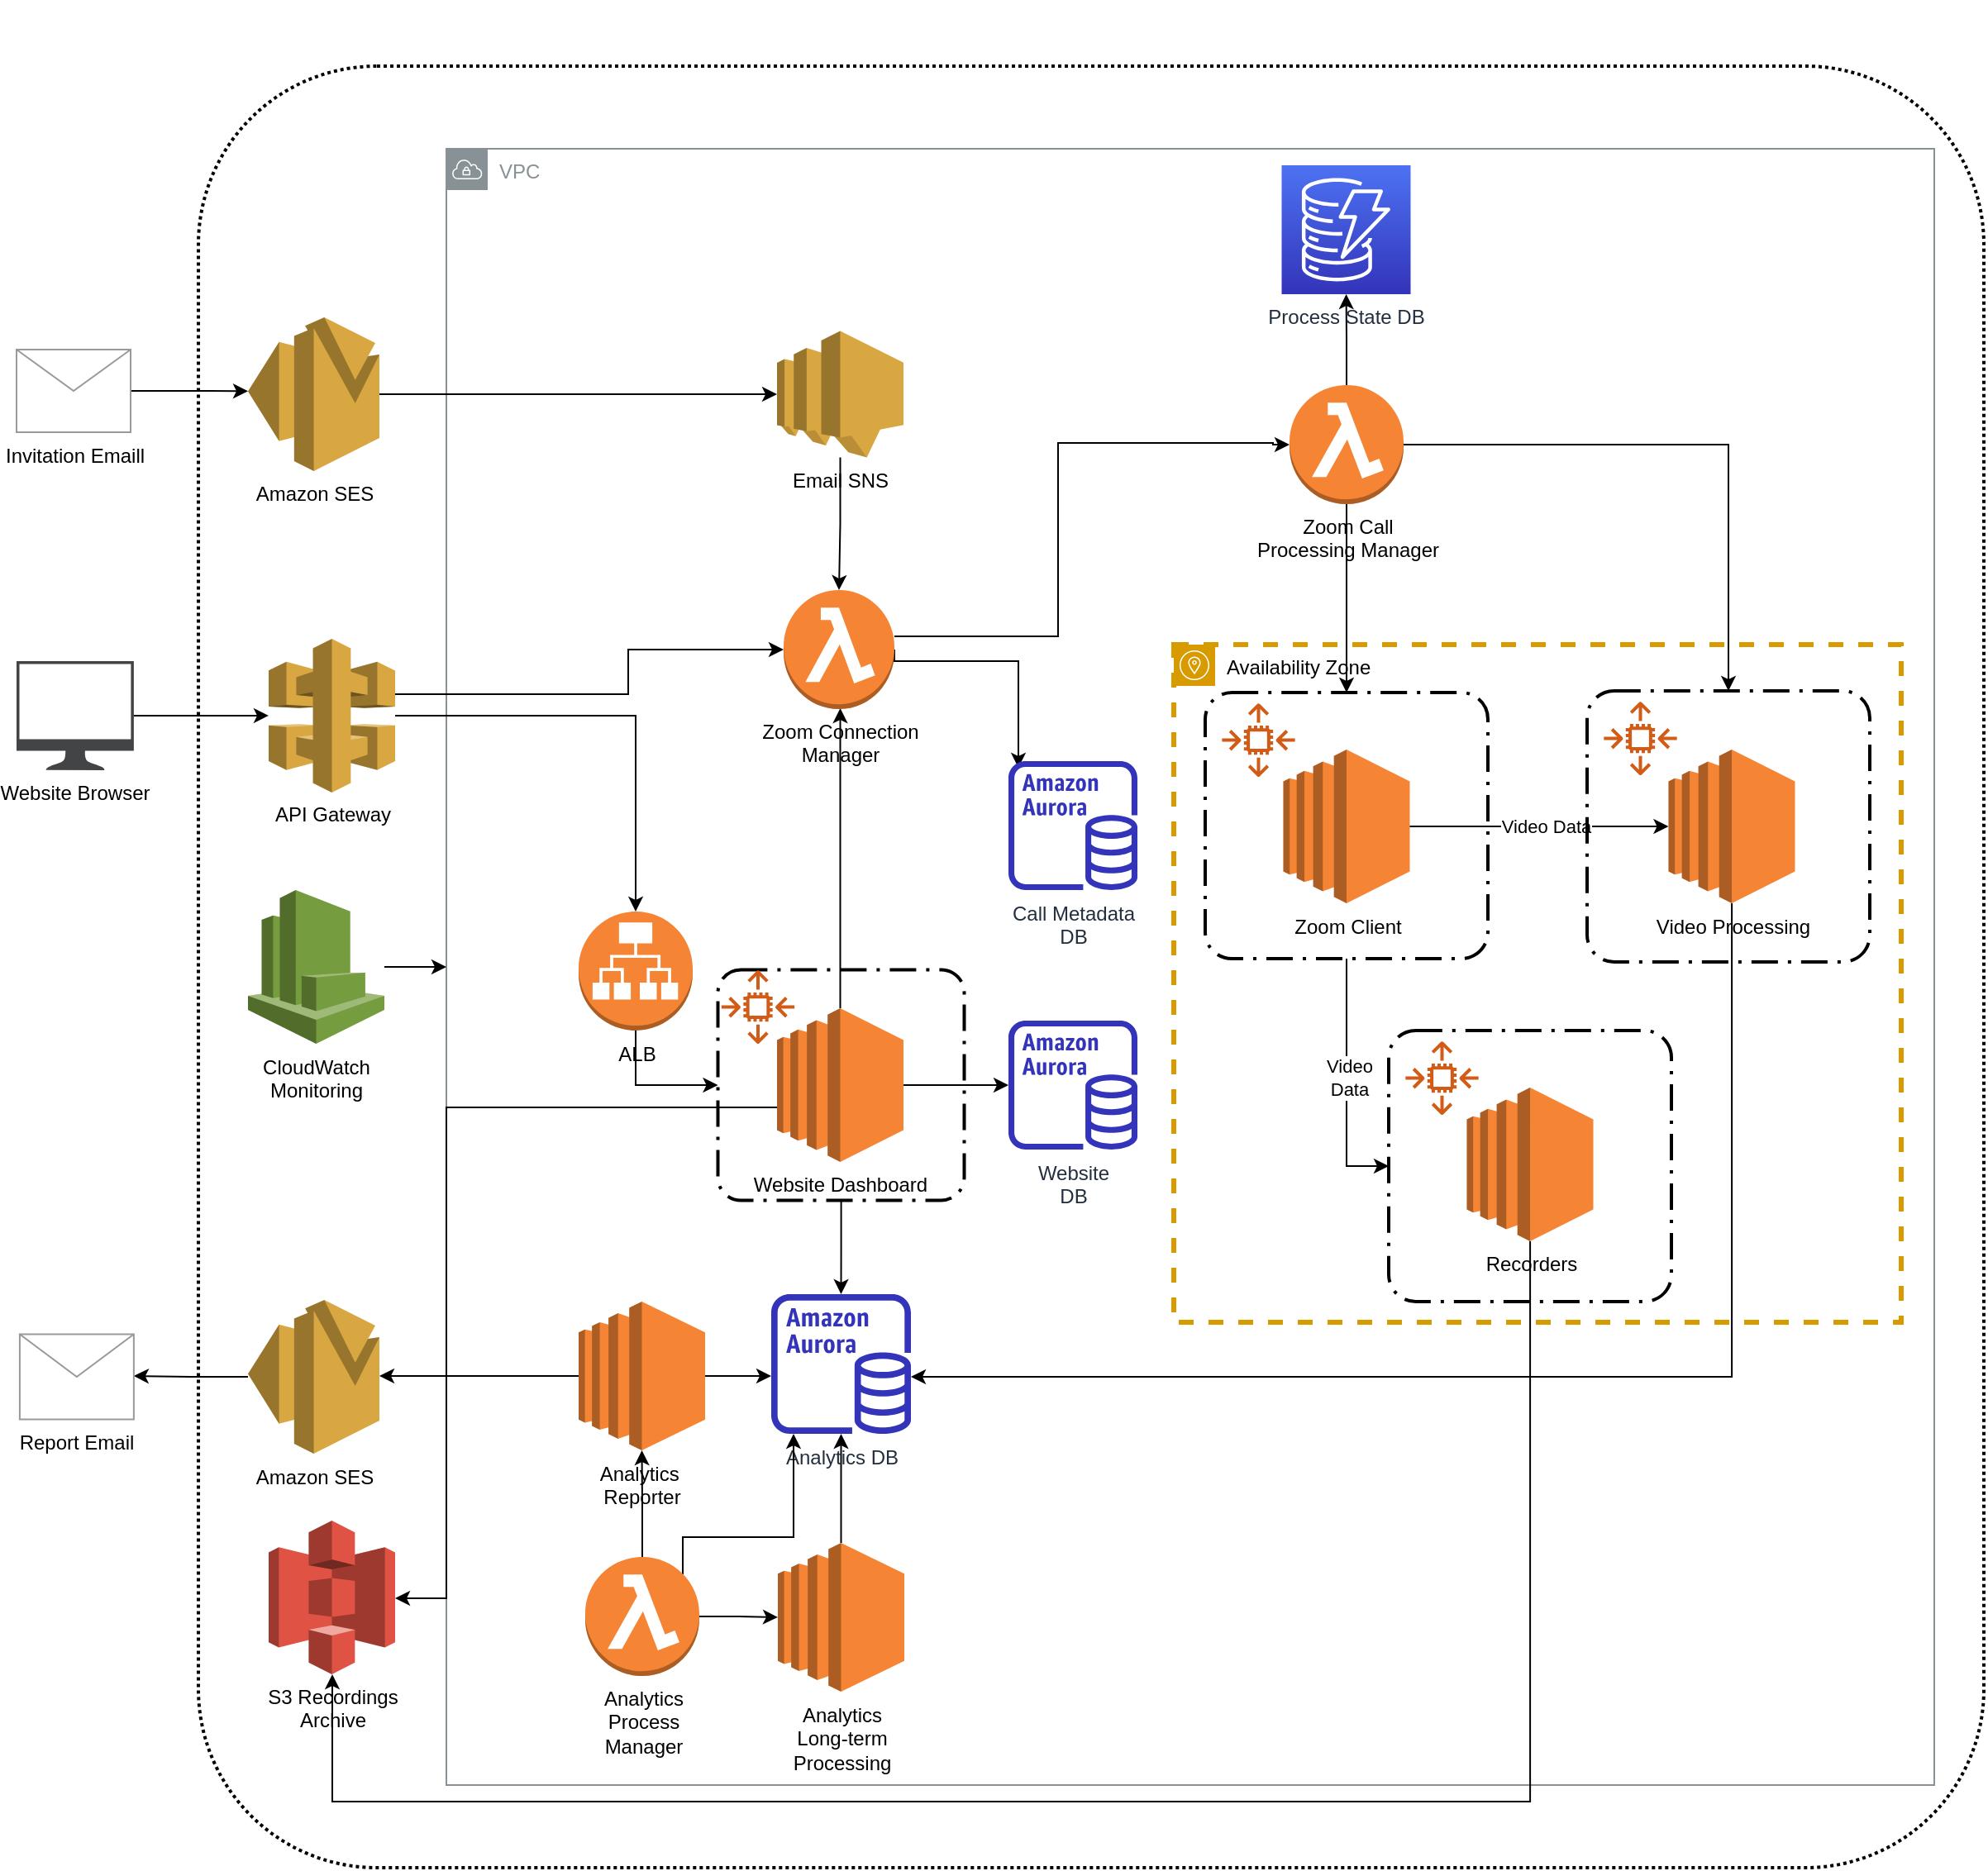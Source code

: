 <mxfile version="13.6.9" type="github">
  <diagram id="Ht1M8jgEwFfnCIfOTk4-" name="Page-1">
    <mxGraphModel dx="2037" dy="1227" grid="1" gridSize="10" guides="1" tooltips="1" connect="1" arrows="1" fold="1" page="1" pageScale="1" pageWidth="4681" pageHeight="3300" background="#ffffff" math="0" shadow="0">
      <root>
        <mxCell id="0" />
        <mxCell id="1" parent="0" />
        <mxCell id="w7bz_MY8-zX8v5eaynu9-182" value="" style="rounded=1;arcSize=10;dashed=1;fillColor=none;gradientColor=none;dashPattern=1 1;strokeWidth=2;" vertex="1" parent="1">
          <mxGeometry x="440" y="130" width="1080" height="1090" as="geometry" />
        </mxCell>
        <mxCell id="w7bz_MY8-zX8v5eaynu9-181" value="VPC" style="outlineConnect=0;gradientColor=none;html=1;whiteSpace=wrap;fontSize=12;fontStyle=0;shape=mxgraph.aws4.group;grIcon=mxgraph.aws4.group_vpc;strokeColor=#879196;fillColor=none;verticalAlign=top;align=left;spacingLeft=30;fontColor=#879196;dashed=0;" vertex="1" parent="1">
          <mxGeometry x="590" y="180" width="900" height="990" as="geometry" />
        </mxCell>
        <mxCell id="w7bz_MY8-zX8v5eaynu9-162" value="Availability Zone" style="outlineConnect=0;html=1;whiteSpace=wrap;fontSize=12;fontStyle=0;shape=mxgraph.aws4.group;grIcon=mxgraph.aws4.group_availability_zone;strokeColor=#d79b00;verticalAlign=top;align=left;spacingLeft=30;dashed=1;fillColor=none;strokeWidth=3;" vertex="1" parent="1">
          <mxGeometry x="1030" y="480" width="440" height="410" as="geometry" />
        </mxCell>
        <mxCell id="w7bz_MY8-zX8v5eaynu9-39" value="Zoom Client" style="outlineConnect=0;dashed=0;verticalLabelPosition=bottom;verticalAlign=top;align=center;html=1;shape=mxgraph.aws3.ec2;fillColor=#F58534;gradientColor=none;" vertex="1" parent="1">
          <mxGeometry x="1096.25" y="543.5" width="76.5" height="93" as="geometry" />
        </mxCell>
        <mxCell id="w7bz_MY8-zX8v5eaynu9-159" style="edgeStyle=orthogonalEdgeStyle;rounded=0;orthogonalLoop=1;jettySize=auto;html=1;exitX=0.5;exitY=1;exitDx=0;exitDy=0;entryX=0;entryY=0.5;entryDx=0;entryDy=0;" edge="1" parent="1" source="w7bz_MY8-zX8v5eaynu9-134" target="w7bz_MY8-zX8v5eaynu9-153">
          <mxGeometry relative="1" as="geometry" />
        </mxCell>
        <mxCell id="w7bz_MY8-zX8v5eaynu9-160" value="Video&lt;br&gt;Data" style="edgeLabel;html=1;align=center;verticalAlign=middle;resizable=0;points=[];" vertex="1" connectable="0" parent="w7bz_MY8-zX8v5eaynu9-159">
          <mxGeometry x="-0.046" y="1" relative="1" as="geometry">
            <mxPoint as="offset" />
          </mxGeometry>
        </mxCell>
        <mxCell id="w7bz_MY8-zX8v5eaynu9-134" value="" style="rounded=1;arcSize=10;dashed=1;fillColor=none;gradientColor=none;dashPattern=8 3 1 3;strokeWidth=2;" vertex="1" parent="1">
          <mxGeometry x="1049" y="509" width="171" height="161" as="geometry" />
        </mxCell>
        <mxCell id="w7bz_MY8-zX8v5eaynu9-149" style="edgeStyle=orthogonalEdgeStyle;rounded=0;orthogonalLoop=1;jettySize=auto;html=1;entryX=0;entryY=0.5;entryDx=0;entryDy=0;entryPerimeter=0;" edge="1" parent="1" source="w7bz_MY8-zX8v5eaynu9-39" target="w7bz_MY8-zX8v5eaynu9-144">
          <mxGeometry relative="1" as="geometry" />
        </mxCell>
        <mxCell id="w7bz_MY8-zX8v5eaynu9-150" value="Video Data" style="edgeLabel;html=1;align=center;verticalAlign=middle;resizable=0;points=[];" vertex="1" connectable="0" parent="w7bz_MY8-zX8v5eaynu9-149">
          <mxGeometry x="0.046" relative="1" as="geometry">
            <mxPoint as="offset" />
          </mxGeometry>
        </mxCell>
        <mxCell id="w7bz_MY8-zX8v5eaynu9-119" style="edgeStyle=orthogonalEdgeStyle;rounded=0;orthogonalLoop=1;jettySize=auto;html=1;entryX=0.5;entryY=0;entryDx=0;entryDy=0;entryPerimeter=0;exitX=1;exitY=0.5;exitDx=0;exitDy=0;exitPerimeter=0;" edge="1" parent="1" source="w7bz_MY8-zX8v5eaynu9-132">
          <mxGeometry relative="1" as="geometry">
            <mxPoint x="866.5" y="490.04" as="sourcePoint" />
            <mxPoint x="936" y="554.5" as="targetPoint" />
            <Array as="points">
              <mxPoint x="861" y="490" />
              <mxPoint x="936" y="490" />
            </Array>
          </mxGeometry>
        </mxCell>
        <mxCell id="w7bz_MY8-zX8v5eaynu9-54" value="S3 Recordings &lt;br&gt;Archive" style="outlineConnect=0;dashed=0;verticalLabelPosition=bottom;verticalAlign=top;align=center;html=1;shape=mxgraph.aws3.s3;fillColor=#E05243;gradientColor=none;" vertex="1" parent="1">
          <mxGeometry x="482.5" y="1010" width="76.5" height="93" as="geometry" />
        </mxCell>
        <mxCell id="w7bz_MY8-zX8v5eaynu9-190" style="edgeStyle=orthogonalEdgeStyle;rounded=0;orthogonalLoop=1;jettySize=auto;html=1;" edge="1" parent="1" source="w7bz_MY8-zX8v5eaynu9-57" target="w7bz_MY8-zX8v5eaynu9-181">
          <mxGeometry relative="1" as="geometry" />
        </mxCell>
        <mxCell id="w7bz_MY8-zX8v5eaynu9-57" value="CloudWatch&lt;br&gt;Monitoring" style="outlineConnect=0;dashed=0;verticalLabelPosition=bottom;verticalAlign=top;align=center;html=1;shape=mxgraph.aws3.cloudwatch;fillColor=#759C3E;gradientColor=none;" vertex="1" parent="1">
          <mxGeometry x="470" y="628.5" width="82.5" height="93" as="geometry" />
        </mxCell>
        <mxCell id="w7bz_MY8-zX8v5eaynu9-171" style="edgeStyle=orthogonalEdgeStyle;rounded=0;orthogonalLoop=1;jettySize=auto;html=1;" edge="1" parent="1" source="w7bz_MY8-zX8v5eaynu9-61" target="w7bz_MY8-zX8v5eaynu9-166">
          <mxGeometry relative="1" as="geometry" />
        </mxCell>
        <mxCell id="w7bz_MY8-zX8v5eaynu9-61" value="Analytics&lt;br&gt;Long-term &lt;br&gt;Processing" style="outlineConnect=0;dashed=0;verticalLabelPosition=bottom;verticalAlign=top;align=center;html=1;shape=mxgraph.aws3.ec2;fillColor=#F58534;gradientColor=none;" vertex="1" parent="1">
          <mxGeometry x="790.5" y="1023.5" width="76.5" height="90" as="geometry" />
        </mxCell>
        <mxCell id="w7bz_MY8-zX8v5eaynu9-170" style="edgeStyle=orthogonalEdgeStyle;rounded=0;orthogonalLoop=1;jettySize=auto;html=1;" edge="1" parent="1" source="w7bz_MY8-zX8v5eaynu9-62" target="w7bz_MY8-zX8v5eaynu9-166">
          <mxGeometry relative="1" as="geometry">
            <Array as="points">
              <mxPoint x="780" y="923" />
              <mxPoint x="780" y="923" />
            </Array>
          </mxGeometry>
        </mxCell>
        <mxCell id="w7bz_MY8-zX8v5eaynu9-191" style="edgeStyle=orthogonalEdgeStyle;rounded=0;orthogonalLoop=1;jettySize=auto;html=1;" edge="1" parent="1" source="w7bz_MY8-zX8v5eaynu9-62" target="w7bz_MY8-zX8v5eaynu9-177">
          <mxGeometry relative="1" as="geometry">
            <Array as="points">
              <mxPoint x="580" y="923" />
              <mxPoint x="580" y="923" />
            </Array>
          </mxGeometry>
        </mxCell>
        <mxCell id="w7bz_MY8-zX8v5eaynu9-62" value="Analytics&amp;nbsp;&lt;br&gt;Reporter" style="outlineConnect=0;dashed=0;verticalLabelPosition=bottom;verticalAlign=top;align=center;html=1;shape=mxgraph.aws3.ec2;fillColor=#F58534;gradientColor=none;" vertex="1" parent="1">
          <mxGeometry x="670" y="877.5" width="76.5" height="90" as="geometry" />
        </mxCell>
        <mxCell id="w7bz_MY8-zX8v5eaynu9-107" style="edgeStyle=orthogonalEdgeStyle;rounded=0;orthogonalLoop=1;jettySize=auto;html=1;" edge="1" parent="1" source="w7bz_MY8-zX8v5eaynu9-73">
          <mxGeometry relative="1" as="geometry">
            <mxPoint x="828.25" y="518.5" as="targetPoint" />
          </mxGeometry>
        </mxCell>
        <mxCell id="w7bz_MY8-zX8v5eaynu9-185" style="edgeStyle=orthogonalEdgeStyle;rounded=0;orthogonalLoop=1;jettySize=auto;html=1;" edge="1" parent="1" source="w7bz_MY8-zX8v5eaynu9-73" target="w7bz_MY8-zX8v5eaynu9-184">
          <mxGeometry relative="1" as="geometry" />
        </mxCell>
        <mxCell id="w7bz_MY8-zX8v5eaynu9-73" value="Website Dashboard" style="outlineConnect=0;dashed=0;verticalLabelPosition=bottom;verticalAlign=top;align=center;html=1;shape=mxgraph.aws3.ec2;fillColor=#F58534;gradientColor=none;" vertex="1" parent="1">
          <mxGeometry x="790" y="700" width="76.5" height="93" as="geometry" />
        </mxCell>
        <mxCell id="w7bz_MY8-zX8v5eaynu9-172" style="edgeStyle=orthogonalEdgeStyle;rounded=0;orthogonalLoop=1;jettySize=auto;html=1;" edge="1" parent="1" source="w7bz_MY8-zX8v5eaynu9-73" target="w7bz_MY8-zX8v5eaynu9-54">
          <mxGeometry relative="1" as="geometry">
            <mxPoint x="666.25" y="886" as="sourcePoint" />
            <Array as="points">
              <mxPoint x="590" y="760" />
              <mxPoint x="590" y="1057" />
            </Array>
          </mxGeometry>
        </mxCell>
        <mxCell id="w7bz_MY8-zX8v5eaynu9-115" style="edgeStyle=orthogonalEdgeStyle;rounded=0;orthogonalLoop=1;jettySize=auto;html=1;entryX=0;entryY=0.48;entryDx=0;entryDy=0;entryPerimeter=0;" edge="1" parent="1" source="w7bz_MY8-zX8v5eaynu9-96" target="w7bz_MY8-zX8v5eaynu9-112">
          <mxGeometry relative="1" as="geometry" />
        </mxCell>
        <mxCell id="w7bz_MY8-zX8v5eaynu9-96" value="Invitation Emaill" style="verticalLabelPosition=bottom;shadow=0;dashed=0;align=center;html=1;verticalAlign=top;strokeWidth=1;shape=mxgraph.mockup.misc.mail2;strokeColor=#999999;" vertex="1" parent="1">
          <mxGeometry x="330" y="301.5" width="69" height="50" as="geometry" />
        </mxCell>
        <mxCell id="w7bz_MY8-zX8v5eaynu9-98" value="Website Browser" style="pointerEvents=1;shadow=0;dashed=0;html=1;strokeColor=none;fillColor=#434445;aspect=fixed;labelPosition=center;verticalLabelPosition=bottom;verticalAlign=top;align=center;outlineConnect=0;shape=mxgraph.vvd.monitor;" vertex="1" parent="1">
          <mxGeometry x="330" y="489.99" width="70.94" height="65.98" as="geometry" />
        </mxCell>
        <mxCell id="w7bz_MY8-zX8v5eaynu9-102" style="edgeStyle=orthogonalEdgeStyle;rounded=0;orthogonalLoop=1;jettySize=auto;html=1;entryX=0;entryY=0.5;entryDx=0;entryDy=0;" edge="1" parent="1" source="w7bz_MY8-zX8v5eaynu9-104" target="w7bz_MY8-zX8v5eaynu9-187">
          <mxGeometry relative="1" as="geometry">
            <Array as="points">
              <mxPoint x="704" y="747" />
            </Array>
          </mxGeometry>
        </mxCell>
        <mxCell id="w7bz_MY8-zX8v5eaynu9-133" style="edgeStyle=orthogonalEdgeStyle;rounded=0;orthogonalLoop=1;jettySize=auto;html=1;" edge="1" parent="1" source="w7bz_MY8-zX8v5eaynu9-100" target="w7bz_MY8-zX8v5eaynu9-132">
          <mxGeometry relative="1" as="geometry">
            <Array as="points">
              <mxPoint x="700" y="510" />
              <mxPoint x="700" y="483" />
            </Array>
          </mxGeometry>
        </mxCell>
        <mxCell id="w7bz_MY8-zX8v5eaynu9-100" value="API Gateway" style="outlineConnect=0;dashed=0;verticalLabelPosition=bottom;verticalAlign=top;align=center;html=1;shape=mxgraph.aws3.api_gateway;fillColor=#D9A741;gradientColor=none;" vertex="1" parent="1">
          <mxGeometry x="482.5" y="476.48" width="76.5" height="93" as="geometry" />
        </mxCell>
        <mxCell id="w7bz_MY8-zX8v5eaynu9-101" style="edgeStyle=orthogonalEdgeStyle;rounded=0;orthogonalLoop=1;jettySize=auto;html=1;entryX=0;entryY=0.5;entryDx=0;entryDy=0;entryPerimeter=0;" edge="1" parent="1" source="w7bz_MY8-zX8v5eaynu9-98" target="w7bz_MY8-zX8v5eaynu9-100">
          <mxGeometry relative="1" as="geometry">
            <mxPoint x="560.94" y="536.5" as="sourcePoint" />
            <mxPoint x="790" y="472" as="targetPoint" />
          </mxGeometry>
        </mxCell>
        <mxCell id="w7bz_MY8-zX8v5eaynu9-104" value="ALB&lt;br&gt;" style="outlineConnect=0;dashed=0;verticalLabelPosition=bottom;verticalAlign=top;align=center;html=1;shape=mxgraph.aws3.application_load_balancer;fillColor=#F58534;gradientColor=none;" vertex="1" parent="1">
          <mxGeometry x="670" y="641.5" width="69" height="72" as="geometry" />
        </mxCell>
        <mxCell id="w7bz_MY8-zX8v5eaynu9-105" style="edgeStyle=orthogonalEdgeStyle;rounded=0;orthogonalLoop=1;jettySize=auto;html=1;" edge="1" parent="1" source="w7bz_MY8-zX8v5eaynu9-100" target="w7bz_MY8-zX8v5eaynu9-104">
          <mxGeometry relative="1" as="geometry">
            <mxPoint x="678.3" y="569.48" as="sourcePoint" />
            <mxPoint x="780" y="760" as="targetPoint" />
            <Array as="points" />
          </mxGeometry>
        </mxCell>
        <mxCell id="w7bz_MY8-zX8v5eaynu9-114" style="edgeStyle=orthogonalEdgeStyle;rounded=0;orthogonalLoop=1;jettySize=auto;html=1;" edge="1" parent="1" source="w7bz_MY8-zX8v5eaynu9-112" target="w7bz_MY8-zX8v5eaynu9-113">
          <mxGeometry relative="1" as="geometry" />
        </mxCell>
        <mxCell id="w7bz_MY8-zX8v5eaynu9-112" value="Amazon SES" style="outlineConnect=0;dashed=0;verticalLabelPosition=bottom;verticalAlign=top;align=center;html=1;shape=mxgraph.aws3.ses;fillColor=#D9A741;gradientColor=none;" vertex="1" parent="1">
          <mxGeometry x="470" y="282" width="79.5" height="93" as="geometry" />
        </mxCell>
        <mxCell id="w7bz_MY8-zX8v5eaynu9-186" style="edgeStyle=orthogonalEdgeStyle;rounded=0;orthogonalLoop=1;jettySize=auto;html=1;" edge="1" parent="1" source="w7bz_MY8-zX8v5eaynu9-113" target="w7bz_MY8-zX8v5eaynu9-132">
          <mxGeometry relative="1" as="geometry" />
        </mxCell>
        <mxCell id="w7bz_MY8-zX8v5eaynu9-113" value="Email SNS" style="outlineConnect=0;dashed=0;verticalLabelPosition=bottom;verticalAlign=top;align=center;html=1;shape=mxgraph.aws3.sns;fillColor=#D9A741;gradientColor=none;" vertex="1" parent="1">
          <mxGeometry x="790" y="290.25" width="76.5" height="76.5" as="geometry" />
        </mxCell>
        <mxCell id="w7bz_MY8-zX8v5eaynu9-121" value="Call Metadata &lt;br&gt;DB" style="outlineConnect=0;fontColor=#232F3E;gradientColor=none;fillColor=#3334B9;strokeColor=none;dashed=0;verticalLabelPosition=bottom;verticalAlign=top;align=center;html=1;fontSize=12;fontStyle=0;aspect=fixed;pointerEvents=1;shape=mxgraph.aws4.aurora_instance;" vertex="1" parent="1">
          <mxGeometry x="930" y="550.5" width="78" height="78" as="geometry" />
        </mxCell>
        <mxCell id="w7bz_MY8-zX8v5eaynu9-131" style="edgeStyle=orthogonalEdgeStyle;rounded=0;orthogonalLoop=1;jettySize=auto;html=1;entryX=0;entryY=0.5;entryDx=0;entryDy=0;entryPerimeter=0;" edge="1" parent="1" target="w7bz_MY8-zX8v5eaynu9-130">
          <mxGeometry relative="1" as="geometry">
            <mxPoint x="861" y="475" as="sourcePoint" />
            <mxPoint x="1000" y="358" as="targetPoint" />
            <Array as="points">
              <mxPoint x="960" y="475" />
              <mxPoint x="960" y="358" />
              <mxPoint x="1090" y="358" />
            </Array>
          </mxGeometry>
        </mxCell>
        <mxCell id="w7bz_MY8-zX8v5eaynu9-141" style="edgeStyle=orthogonalEdgeStyle;rounded=0;orthogonalLoop=1;jettySize=auto;html=1;entryX=0.5;entryY=0;entryDx=0;entryDy=0;" edge="1" parent="1" source="w7bz_MY8-zX8v5eaynu9-130" target="w7bz_MY8-zX8v5eaynu9-134">
          <mxGeometry relative="1" as="geometry" />
        </mxCell>
        <mxCell id="w7bz_MY8-zX8v5eaynu9-151" style="edgeStyle=orthogonalEdgeStyle;rounded=0;orthogonalLoop=1;jettySize=auto;html=1;" edge="1" parent="1" source="w7bz_MY8-zX8v5eaynu9-130" target="w7bz_MY8-zX8v5eaynu9-137">
          <mxGeometry relative="1" as="geometry" />
        </mxCell>
        <mxCell id="w7bz_MY8-zX8v5eaynu9-152" style="edgeStyle=orthogonalEdgeStyle;rounded=0;orthogonalLoop=1;jettySize=auto;html=1;entryX=0.5;entryY=0;entryDx=0;entryDy=0;" edge="1" parent="1" source="w7bz_MY8-zX8v5eaynu9-130" target="w7bz_MY8-zX8v5eaynu9-143">
          <mxGeometry relative="1" as="geometry" />
        </mxCell>
        <mxCell id="w7bz_MY8-zX8v5eaynu9-130" value="Zoom Call &lt;br&gt;Processing Manager" style="outlineConnect=0;dashed=0;verticalLabelPosition=bottom;verticalAlign=top;align=center;html=1;shape=mxgraph.aws3.lambda_function;fillColor=#F58534;gradientColor=none;" vertex="1" parent="1">
          <mxGeometry x="1100" y="323" width="69" height="72" as="geometry" />
        </mxCell>
        <mxCell id="w7bz_MY8-zX8v5eaynu9-132" value="Zoom Connection &lt;br&gt;Manager" style="outlineConnect=0;dashed=0;verticalLabelPosition=bottom;verticalAlign=top;align=center;html=1;shape=mxgraph.aws3.lambda_function;fillColor=#F58534;gradientColor=none;" vertex="1" parent="1">
          <mxGeometry x="794" y="447" width="67" height="72" as="geometry" />
        </mxCell>
        <mxCell id="w7bz_MY8-zX8v5eaynu9-137" value="Process State DB" style="outlineConnect=0;fontColor=#232F3E;gradientColor=#4D72F3;gradientDirection=north;fillColor=#3334B9;strokeColor=#ffffff;dashed=0;verticalLabelPosition=bottom;verticalAlign=top;align=center;html=1;fontSize=12;fontStyle=0;aspect=fixed;shape=mxgraph.aws4.resourceIcon;resIcon=mxgraph.aws4.dynamodb;" vertex="1" parent="1">
          <mxGeometry x="1095.25" y="190" width="78" height="78" as="geometry" />
        </mxCell>
        <mxCell id="w7bz_MY8-zX8v5eaynu9-140" value="" style="outlineConnect=0;fontColor=#232F3E;gradientColor=none;fillColor=#D05C17;strokeColor=none;dashed=0;verticalLabelPosition=bottom;verticalAlign=top;align=center;html=1;fontSize=12;fontStyle=0;aspect=fixed;pointerEvents=1;shape=mxgraph.aws4.auto_scaling2;" vertex="1" parent="1">
          <mxGeometry x="1059" y="515.5" width="44.5" height="44.5" as="geometry" />
        </mxCell>
        <mxCell id="w7bz_MY8-zX8v5eaynu9-143" value="" style="rounded=1;arcSize=10;dashed=1;fillColor=none;gradientColor=none;dashPattern=8 3 1 3;strokeWidth=2;" vertex="1" parent="1">
          <mxGeometry x="1280" y="508" width="171" height="164" as="geometry" />
        </mxCell>
        <mxCell id="w7bz_MY8-zX8v5eaynu9-174" style="edgeStyle=orthogonalEdgeStyle;rounded=0;orthogonalLoop=1;jettySize=auto;html=1;" edge="1" parent="1" source="w7bz_MY8-zX8v5eaynu9-144" target="w7bz_MY8-zX8v5eaynu9-166">
          <mxGeometry relative="1" as="geometry">
            <Array as="points">
              <mxPoint x="1368" y="923" />
            </Array>
          </mxGeometry>
        </mxCell>
        <mxCell id="w7bz_MY8-zX8v5eaynu9-144" value="Video Processing" style="outlineConnect=0;dashed=0;verticalLabelPosition=bottom;verticalAlign=top;align=center;html=1;shape=mxgraph.aws3.ec2;fillColor=#F58534;gradientColor=none;" vertex="1" parent="1">
          <mxGeometry x="1329.25" y="543.5" width="76.5" height="93" as="geometry" />
        </mxCell>
        <mxCell id="w7bz_MY8-zX8v5eaynu9-145" value="" style="outlineConnect=0;fontColor=#232F3E;gradientColor=none;fillColor=#D05C17;strokeColor=none;dashed=0;verticalLabelPosition=bottom;verticalAlign=top;align=center;html=1;fontSize=12;fontStyle=0;aspect=fixed;pointerEvents=1;shape=mxgraph.aws4.auto_scaling2;" vertex="1" parent="1">
          <mxGeometry x="1290" y="514.5" width="44.5" height="44.5" as="geometry" />
        </mxCell>
        <mxCell id="w7bz_MY8-zX8v5eaynu9-153" value="" style="rounded=1;arcSize=10;dashed=1;fillColor=none;gradientColor=none;dashPattern=8 3 1 3;strokeWidth=2;" vertex="1" parent="1">
          <mxGeometry x="1160" y="713.5" width="171" height="164" as="geometry" />
        </mxCell>
        <mxCell id="w7bz_MY8-zX8v5eaynu9-164" style="edgeStyle=orthogonalEdgeStyle;rounded=0;orthogonalLoop=1;jettySize=auto;html=1;" edge="1" parent="1" source="w7bz_MY8-zX8v5eaynu9-154" target="w7bz_MY8-zX8v5eaynu9-54">
          <mxGeometry relative="1" as="geometry">
            <Array as="points">
              <mxPoint x="1246" y="1180" />
              <mxPoint x="521" y="1180" />
            </Array>
          </mxGeometry>
        </mxCell>
        <mxCell id="w7bz_MY8-zX8v5eaynu9-154" value="Recorders" style="outlineConnect=0;dashed=0;verticalLabelPosition=bottom;verticalAlign=top;align=center;html=1;shape=mxgraph.aws3.ec2;fillColor=#F58534;gradientColor=none;" vertex="1" parent="1">
          <mxGeometry x="1207.25" y="748" width="76.5" height="93" as="geometry" />
        </mxCell>
        <mxCell id="w7bz_MY8-zX8v5eaynu9-155" value="" style="outlineConnect=0;fontColor=#232F3E;gradientColor=none;fillColor=#D05C17;strokeColor=none;dashed=0;verticalLabelPosition=bottom;verticalAlign=top;align=center;html=1;fontSize=12;fontStyle=0;aspect=fixed;pointerEvents=1;shape=mxgraph.aws4.auto_scaling2;" vertex="1" parent="1">
          <mxGeometry x="1170" y="720" width="44.5" height="44.5" as="geometry" />
        </mxCell>
        <mxCell id="w7bz_MY8-zX8v5eaynu9-166" value="Analytics DB" style="outlineConnect=0;fontColor=#232F3E;gradientColor=none;fillColor=#3334B9;strokeColor=none;dashed=0;verticalLabelPosition=bottom;verticalAlign=top;align=center;html=1;fontSize=12;fontStyle=0;aspect=fixed;pointerEvents=1;shape=mxgraph.aws4.aurora_instance;" vertex="1" parent="1">
          <mxGeometry x="786.5" y="873" width="84.5" height="84.5" as="geometry" />
        </mxCell>
        <mxCell id="w7bz_MY8-zX8v5eaynu9-180" style="edgeStyle=orthogonalEdgeStyle;rounded=0;orthogonalLoop=1;jettySize=auto;html=1;entryX=1;entryY=0.49;entryDx=0;entryDy=0;entryPerimeter=0;" edge="1" parent="1" source="w7bz_MY8-zX8v5eaynu9-177" target="w7bz_MY8-zX8v5eaynu9-179">
          <mxGeometry relative="1" as="geometry" />
        </mxCell>
        <mxCell id="w7bz_MY8-zX8v5eaynu9-177" value="Amazon SES" style="outlineConnect=0;dashed=0;verticalLabelPosition=bottom;verticalAlign=top;align=center;html=1;shape=mxgraph.aws3.ses;fillColor=#D9A741;gradientColor=none;strokeWidth=3;" vertex="1" parent="1">
          <mxGeometry x="470" y="876.5" width="79.5" height="93" as="geometry" />
        </mxCell>
        <mxCell id="w7bz_MY8-zX8v5eaynu9-179" value="Report Email" style="verticalLabelPosition=bottom;shadow=0;dashed=0;align=center;html=1;verticalAlign=top;strokeWidth=1;shape=mxgraph.mockup.misc.mail2;strokeColor=#999999;" vertex="1" parent="1">
          <mxGeometry x="331.94" y="897.25" width="69" height="51.5" as="geometry" />
        </mxCell>
        <mxCell id="w7bz_MY8-zX8v5eaynu9-183" value="" style="shape=image;html=1;verticalAlign=top;verticalLabelPosition=bottom;labelBackgroundColor=#ffffff;imageAspect=0;aspect=fixed;image=https://cdn2.iconfinder.com/data/icons/amazon-aws-stencils/100/Non-Service_Specific_copy__AWS_Cloud-128.png;strokeWidth=3;fillColor=none;" vertex="1" parent="1">
          <mxGeometry x="500" y="90" width="80" height="80" as="geometry" />
        </mxCell>
        <mxCell id="w7bz_MY8-zX8v5eaynu9-184" value="Website&lt;br&gt;DB" style="outlineConnect=0;fontColor=#232F3E;gradientColor=none;fillColor=#3334B9;strokeColor=none;dashed=0;verticalLabelPosition=bottom;verticalAlign=top;align=center;html=1;fontSize=12;fontStyle=0;aspect=fixed;pointerEvents=1;shape=mxgraph.aws4.aurora_instance;" vertex="1" parent="1">
          <mxGeometry x="930" y="707.5" width="78" height="78" as="geometry" />
        </mxCell>
        <mxCell id="w7bz_MY8-zX8v5eaynu9-192" style="edgeStyle=orthogonalEdgeStyle;rounded=0;orthogonalLoop=1;jettySize=auto;html=1;" edge="1" parent="1" source="w7bz_MY8-zX8v5eaynu9-187" target="w7bz_MY8-zX8v5eaynu9-166">
          <mxGeometry relative="1" as="geometry" />
        </mxCell>
        <mxCell id="w7bz_MY8-zX8v5eaynu9-187" value="" style="rounded=1;arcSize=10;dashed=1;fillColor=none;gradientColor=none;dashPattern=8 3 1 3;strokeWidth=2;" vertex="1" parent="1">
          <mxGeometry x="754.25" y="676.75" width="149" height="139.5" as="geometry" />
        </mxCell>
        <mxCell id="w7bz_MY8-zX8v5eaynu9-188" value="" style="outlineConnect=0;fontColor=#232F3E;gradientColor=none;fillColor=#D05C17;strokeColor=none;dashed=0;verticalLabelPosition=bottom;verticalAlign=top;align=center;html=1;fontSize=12;fontStyle=0;aspect=fixed;pointerEvents=1;shape=mxgraph.aws4.auto_scaling2;" vertex="1" parent="1">
          <mxGeometry x="756.25" y="677" width="44.5" height="44.5" as="geometry" />
        </mxCell>
        <mxCell id="w7bz_MY8-zX8v5eaynu9-194" style="edgeStyle=orthogonalEdgeStyle;rounded=0;orthogonalLoop=1;jettySize=auto;html=1;" edge="1" parent="1" source="w7bz_MY8-zX8v5eaynu9-193" target="w7bz_MY8-zX8v5eaynu9-62">
          <mxGeometry relative="1" as="geometry" />
        </mxCell>
        <mxCell id="w7bz_MY8-zX8v5eaynu9-195" style="edgeStyle=orthogonalEdgeStyle;rounded=0;orthogonalLoop=1;jettySize=auto;html=1;" edge="1" parent="1" source="w7bz_MY8-zX8v5eaynu9-193" target="w7bz_MY8-zX8v5eaynu9-61">
          <mxGeometry relative="1" as="geometry" />
        </mxCell>
        <mxCell id="w7bz_MY8-zX8v5eaynu9-196" style="edgeStyle=orthogonalEdgeStyle;rounded=0;orthogonalLoop=1;jettySize=auto;html=1;exitX=0.855;exitY=0.145;exitDx=0;exitDy=0;exitPerimeter=0;" edge="1" parent="1" source="w7bz_MY8-zX8v5eaynu9-193" target="w7bz_MY8-zX8v5eaynu9-166">
          <mxGeometry relative="1" as="geometry">
            <Array as="points">
              <mxPoint x="733" y="1020" />
              <mxPoint x="800" y="1020" />
            </Array>
          </mxGeometry>
        </mxCell>
        <mxCell id="w7bz_MY8-zX8v5eaynu9-193" value="Analytics&lt;br&gt;Process&lt;br&gt;Manager" style="outlineConnect=0;dashed=0;verticalLabelPosition=bottom;verticalAlign=top;align=center;html=1;shape=mxgraph.aws3.lambda_function;fillColor=#F58534;gradientColor=none;strokeWidth=3;" vertex="1" parent="1">
          <mxGeometry x="674" y="1032" width="69" height="72" as="geometry" />
        </mxCell>
      </root>
    </mxGraphModel>
  </diagram>
</mxfile>
